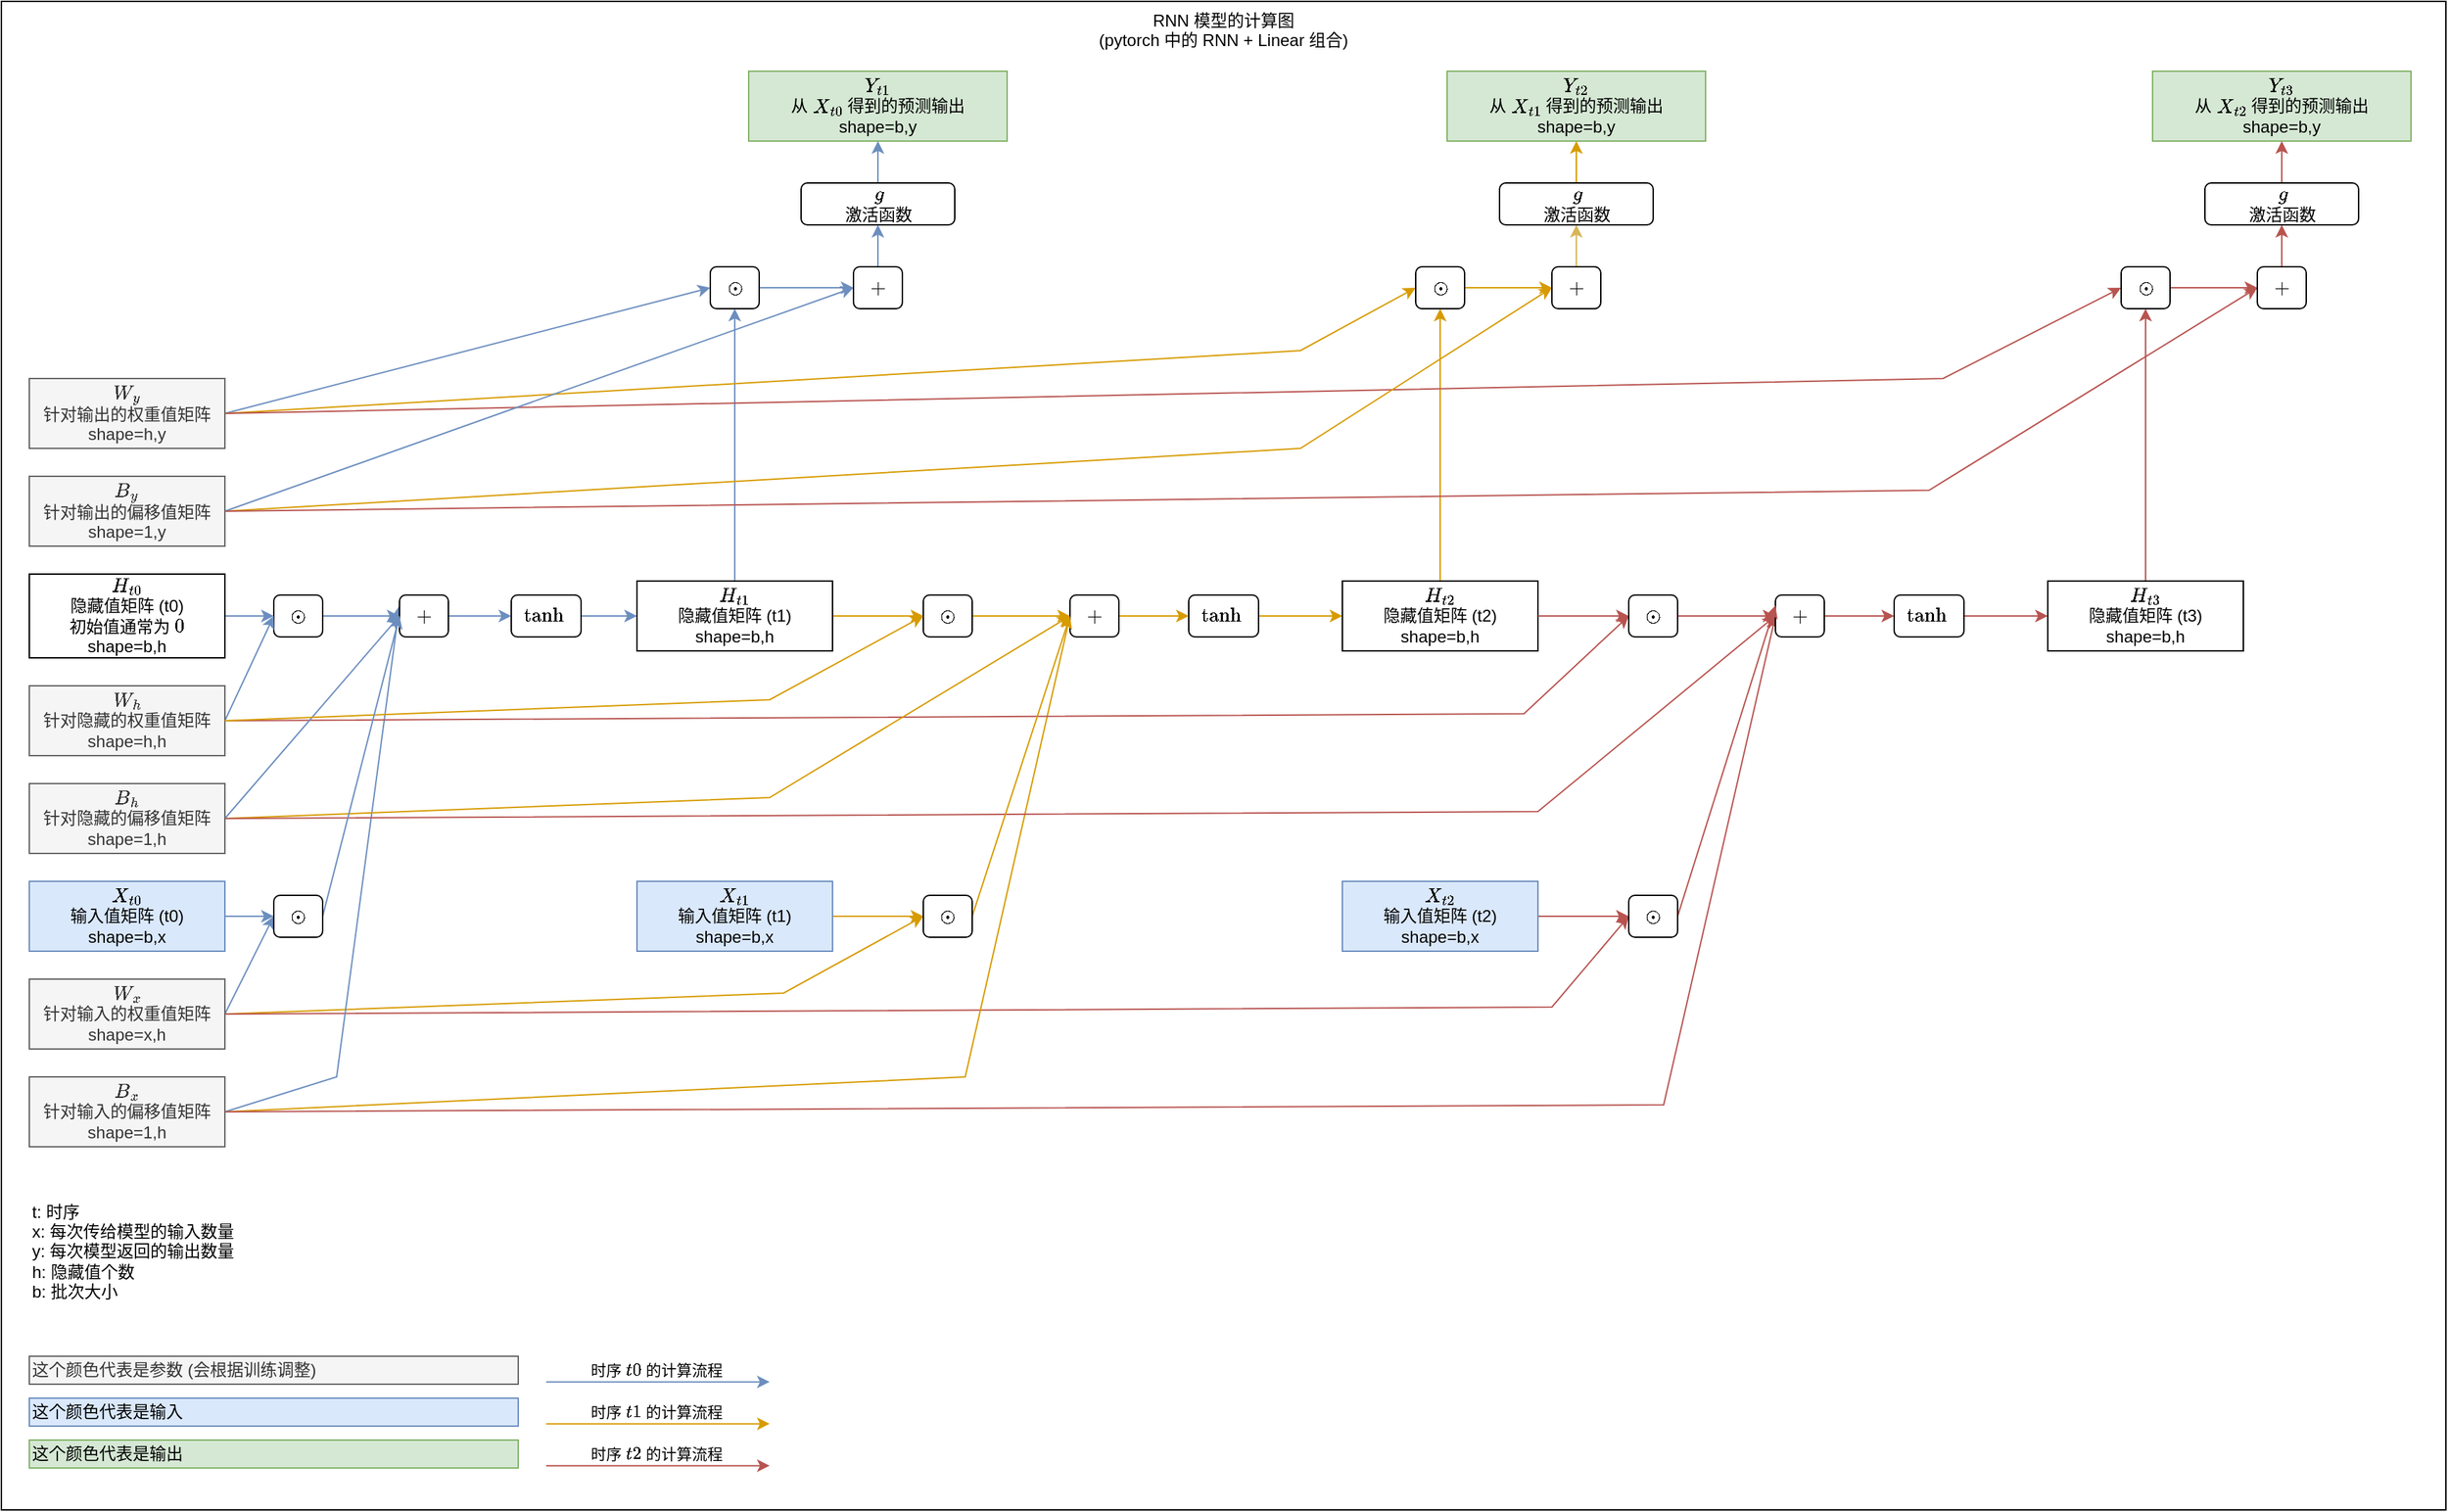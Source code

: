 <mxfile version="12.9.3" type="device"><diagram id="Z76twyX6353hD2i5-Gm8" name="Page-1"><mxGraphModel dx="946" dy="1704" grid="1" gridSize="10" guides="1" tooltips="1" connect="1" arrows="1" fold="1" page="1" pageScale="1" pageWidth="850" pageHeight="1100" math="1" shadow="0"><root><mxCell id="0"/><mxCell id="1" parent="0"/><mxCell id="bg-GJEDHr-ZJd9hM72yg-24" value="RNN 模型的计算图&lt;br&gt;(pytorch 中的 RNN + Linear 组合)" style="rounded=0;whiteSpace=wrap;html=1;align=center;verticalAlign=top;" parent="1" vertex="1"><mxGeometry x="40" y="-230" width="1750" height="1080" as="geometry"/></mxCell><mxCell id="bg-GJEDHr-ZJd9hM72yg-14" style="edgeStyle=none;rounded=0;orthogonalLoop=1;jettySize=auto;html=1;exitX=1;exitY=0.5;exitDx=0;exitDy=0;entryX=0;entryY=0.5;entryDx=0;entryDy=0;fillColor=#dae8fc;strokeColor=#6c8ebf;" parent="1" source="bg-GJEDHr-ZJd9hM72yg-4" target="bg-GJEDHr-ZJd9hM72yg-12" edge="1"><mxGeometry relative="1" as="geometry"/></mxCell><mxCell id="bg-GJEDHr-ZJd9hM72yg-4" value="`odot`" style="rounded=1;whiteSpace=wrap;html=1;" parent="1" vertex="1"><mxGeometry x="235" y="195" width="35" height="30" as="geometry"/></mxCell><mxCell id="YS35O92XSJqRHR133_rY-50" style="edgeStyle=none;rounded=0;jumpStyle=arc;jumpSize=12;orthogonalLoop=1;jettySize=auto;html=1;exitX=1;exitY=0.5;exitDx=0;exitDy=0;entryX=0;entryY=0.5;entryDx=0;entryDy=0;strokeColor=#6c8ebf;align=left;fillColor=#dae8fc;" parent="1" source="bg-GJEDHr-ZJd9hM72yg-7" target="YS35O92XSJqRHR133_rY-44" edge="1"><mxGeometry relative="1" as="geometry"/></mxCell><mxCell id="bg-GJEDHr-ZJd9hM72yg-7" value="`X_(t0)`&lt;br&gt;输入值矩阵 (t0)&lt;br&gt;shape=b,x" style="rounded=0;whiteSpace=wrap;html=1;fillColor=#dae8fc;strokeColor=#6c8ebf;" parent="1" vertex="1"><mxGeometry x="60" y="400" width="140" height="50" as="geometry"/></mxCell><mxCell id="YS35O92XSJqRHR133_rY-51" style="edgeStyle=none;rounded=0;jumpStyle=arc;jumpSize=12;orthogonalLoop=1;jettySize=auto;html=1;exitX=1;exitY=0.5;exitDx=0;exitDy=0;entryX=0;entryY=0.5;entryDx=0;entryDy=0;strokeColor=#6c8ebf;align=left;fillColor=#dae8fc;" parent="1" source="bg-GJEDHr-ZJd9hM72yg-8" target="YS35O92XSJqRHR133_rY-44" edge="1"><mxGeometry relative="1" as="geometry"/></mxCell><mxCell id="YS35O92XSJqRHR133_rY-63" style="edgeStyle=none;rounded=0;jumpStyle=none;jumpSize=12;orthogonalLoop=1;jettySize=auto;html=1;exitX=1;exitY=0.5;exitDx=0;exitDy=0;entryX=0;entryY=0.5;entryDx=0;entryDy=0;strokeColor=#d79b00;align=left;fillColor=#ffe6cc;" parent="1" source="bg-GJEDHr-ZJd9hM72yg-8" target="YS35O92XSJqRHR133_rY-61" edge="1"><mxGeometry relative="1" as="geometry"><Array as="points"><mxPoint x="600" y="480"/></Array></mxGeometry></mxCell><mxCell id="YS35O92XSJqRHR133_rY-96" style="edgeStyle=none;rounded=0;jumpStyle=none;jumpSize=12;orthogonalLoop=1;jettySize=auto;html=1;exitX=1;exitY=0.5;exitDx=0;exitDy=0;entryX=0;entryY=0.5;entryDx=0;entryDy=0;strokeColor=#b85450;align=left;fillColor=#f8cecc;" parent="1" source="bg-GJEDHr-ZJd9hM72yg-8" target="YS35O92XSJqRHR133_rY-93" edge="1"><mxGeometry relative="1" as="geometry"><Array as="points"><mxPoint x="1150" y="490"/></Array></mxGeometry></mxCell><mxCell id="bg-GJEDHr-ZJd9hM72yg-8" value="`W_x`&lt;br&gt;针对输入的权重值矩阵&lt;br&gt;shape=x,h" style="rounded=0;whiteSpace=wrap;html=1;glass=0;fillColor=#f5f5f5;strokeColor=#666666;fontColor=#333333;" parent="1" vertex="1"><mxGeometry x="60" y="470" width="140" height="50" as="geometry"/></mxCell><mxCell id="YS35O92XSJqRHR133_rY-54" style="edgeStyle=none;rounded=0;jumpStyle=none;jumpSize=12;orthogonalLoop=1;jettySize=auto;html=1;exitX=1;exitY=0.5;exitDx=0;exitDy=0;entryX=0;entryY=0.25;entryDx=0;entryDy=0;strokeColor=#6c8ebf;align=left;fillColor=#dae8fc;" parent="1" source="bg-GJEDHr-ZJd9hM72yg-10" target="bg-GJEDHr-ZJd9hM72yg-12" edge="1"><mxGeometry relative="1" as="geometry"><Array as="points"><mxPoint x="280" y="540"/></Array></mxGeometry></mxCell><mxCell id="YS35O92XSJqRHR133_rY-68" style="edgeStyle=none;rounded=0;jumpStyle=none;jumpSize=12;orthogonalLoop=1;jettySize=auto;html=1;exitX=1;exitY=0.5;exitDx=0;exitDy=0;entryX=0;entryY=0.5;entryDx=0;entryDy=0;strokeColor=#d79b00;align=left;fillColor=#ffe6cc;" parent="1" source="bg-GJEDHr-ZJd9hM72yg-10" target="YS35O92XSJqRHR133_rY-34" edge="1"><mxGeometry relative="1" as="geometry"><Array as="points"><mxPoint x="730" y="540"/></Array></mxGeometry></mxCell><mxCell id="YS35O92XSJqRHR133_rY-97" style="edgeStyle=none;rounded=0;jumpStyle=none;jumpSize=12;orthogonalLoop=1;jettySize=auto;html=1;exitX=1;exitY=0.5;exitDx=0;exitDy=0;entryX=0;entryY=0.5;entryDx=0;entryDy=0;strokeColor=#b85450;align=left;fillColor=#f8cecc;" parent="1" source="bg-GJEDHr-ZJd9hM72yg-10" target="YS35O92XSJqRHR133_rY-84" edge="1"><mxGeometry relative="1" as="geometry"><Array as="points"><mxPoint x="1230" y="560"/></Array></mxGeometry></mxCell><mxCell id="bg-GJEDHr-ZJd9hM72yg-10" value="`B_x`&lt;br&gt;针对输入的偏移值矩阵&lt;br&gt;shape=1,h" style="rounded=0;whiteSpace=wrap;html=1;fillColor=#f5f5f5;strokeColor=#666666;fontColor=#333333;" parent="1" vertex="1"><mxGeometry x="60" y="540" width="140" height="50" as="geometry"/></mxCell><mxCell id="bg-GJEDHr-ZJd9hM72yg-19" style="edgeStyle=none;rounded=0;orthogonalLoop=1;jettySize=auto;html=1;exitX=1;exitY=0.5;exitDx=0;exitDy=0;entryX=0;entryY=0.5;entryDx=0;entryDy=0;fillColor=#dae8fc;strokeColor=#6c8ebf;" parent="1" source="bg-GJEDHr-ZJd9hM72yg-12" target="bg-GJEDHr-ZJd9hM72yg-26" edge="1"><mxGeometry relative="1" as="geometry"/></mxCell><mxCell id="bg-GJEDHr-ZJd9hM72yg-12" value="`+`" style="rounded=1;whiteSpace=wrap;html=1;" parent="1" vertex="1"><mxGeometry x="325" y="195" width="35" height="30" as="geometry"/></mxCell><mxCell id="YS35O92XSJqRHR133_rY-13" style="rounded=0;orthogonalLoop=1;jettySize=auto;html=1;exitX=1;exitY=0.5;exitDx=0;exitDy=0;align=left;entryX=0;entryY=0.5;entryDx=0;entryDy=0;fillColor=#dae8fc;strokeColor=#6c8ebf;" parent="1" source="bg-GJEDHr-ZJd9hM72yg-26" target="YS35O92XSJqRHR133_rY-12" edge="1"><mxGeometry relative="1" as="geometry"><mxPoint x="515.0" y="240" as="sourcePoint"/></mxGeometry></mxCell><mxCell id="bg-GJEDHr-ZJd9hM72yg-26" value="`tanh`" style="rounded=1;whiteSpace=wrap;html=1;align=center;" parent="1" vertex="1"><mxGeometry x="405" y="195" width="50" height="30" as="geometry"/></mxCell><mxCell id="YS35O92XSJqRHR133_rY-4" value="t: 时序&lt;br&gt;x: 每次传给模型的输入数量&lt;br&gt;y: 每次模型返回的输出数量&lt;br&gt;h: 隐藏值个数&lt;br&gt;b: 批次大小" style="text;html=1;strokeColor=none;fillColor=none;align=left;verticalAlign=middle;whiteSpace=wrap;rounded=0;" parent="1" vertex="1"><mxGeometry x="60" y="620" width="180" height="90" as="geometry"/></mxCell><mxCell id="YS35O92XSJqRHR133_rY-43" style="edgeStyle=none;rounded=0;orthogonalLoop=1;jettySize=auto;html=1;exitX=1;exitY=0.5;exitDx=0;exitDy=0;entryX=0;entryY=0.5;entryDx=0;entryDy=0;align=left;fillColor=#ffe6cc;strokeColor=#d79b00;" parent="1" source="YS35O92XSJqRHR133_rY-12" target="YS35O92XSJqRHR133_rY-33" edge="1"><mxGeometry relative="1" as="geometry"/></mxCell><mxCell id="YS35O92XSJqRHR133_rY-102" style="edgeStyle=none;rounded=0;jumpStyle=none;jumpSize=12;orthogonalLoop=1;jettySize=auto;html=1;exitX=0.5;exitY=0;exitDx=0;exitDy=0;entryX=0.5;entryY=1;entryDx=0;entryDy=0;strokeColor=#6c8ebf;align=left;fillColor=#dae8fc;" parent="1" source="YS35O92XSJqRHR133_rY-12" target="YS35O92XSJqRHR133_rY-101" edge="1"><mxGeometry relative="1" as="geometry"/></mxCell><mxCell id="YS35O92XSJqRHR133_rY-12" value="`H_(t1)`&lt;br&gt;隐藏值矩阵 (t1)&lt;br&gt;shape=b,h" style="rounded=0;whiteSpace=wrap;html=1;" parent="1" vertex="1"><mxGeometry x="495" y="185" width="140" height="50" as="geometry"/></mxCell><mxCell id="YS35O92XSJqRHR133_rY-29" style="edgeStyle=none;rounded=0;orthogonalLoop=1;jettySize=auto;html=1;exitX=1;exitY=0.5;exitDx=0;exitDy=0;entryX=0;entryY=0.5;entryDx=0;entryDy=0;align=left;fillColor=#dae8fc;strokeColor=#6c8ebf;" parent="1" source="YS35O92XSJqRHR133_rY-15" target="bg-GJEDHr-ZJd9hM72yg-4" edge="1"><mxGeometry relative="1" as="geometry"/></mxCell><mxCell id="YS35O92XSJqRHR133_rY-88" style="edgeStyle=none;rounded=0;jumpStyle=none;jumpSize=12;orthogonalLoop=1;jettySize=auto;html=1;exitX=1;exitY=0.5;exitDx=0;exitDy=0;entryX=0;entryY=0.5;entryDx=0;entryDy=0;strokeColor=#b85450;align=left;fillColor=#f8cecc;" parent="1" source="YS35O92XSJqRHR133_rY-15" target="YS35O92XSJqRHR133_rY-82" edge="1"><mxGeometry relative="1" as="geometry"><Array as="points"><mxPoint x="1130" y="280"/></Array></mxGeometry></mxCell><mxCell id="YS35O92XSJqRHR133_rY-15" value="`W_h`&lt;br&gt;针对隐藏的权重值矩阵&lt;br&gt;shape=h,h" style="rounded=0;whiteSpace=wrap;html=1;fillColor=#f5f5f5;strokeColor=#666666;fontColor=#333333;" parent="1" vertex="1"><mxGeometry x="60" y="260" width="140" height="50" as="geometry"/></mxCell><mxCell id="YS35O92XSJqRHR133_rY-30" style="edgeStyle=none;rounded=0;orthogonalLoop=1;jettySize=auto;html=1;exitX=1;exitY=0.5;exitDx=0;exitDy=0;entryX=0;entryY=0.5;entryDx=0;entryDy=0;align=left;fillColor=#dae8fc;strokeColor=#6c8ebf;" parent="1" source="YS35O92XSJqRHR133_rY-16" target="bg-GJEDHr-ZJd9hM72yg-12" edge="1"><mxGeometry relative="1" as="geometry"/></mxCell><mxCell id="YS35O92XSJqRHR133_rY-41" style="edgeStyle=none;rounded=0;orthogonalLoop=1;jettySize=auto;html=1;exitX=1;exitY=0.5;exitDx=0;exitDy=0;entryX=0;entryY=0.5;entryDx=0;entryDy=0;align=left;fillColor=#ffe6cc;strokeColor=#d79b00;" parent="1" source="YS35O92XSJqRHR133_rY-16" target="YS35O92XSJqRHR133_rY-34" edge="1"><mxGeometry relative="1" as="geometry"><Array as="points"><mxPoint x="590" y="340"/></Array></mxGeometry></mxCell><mxCell id="YS35O92XSJqRHR133_rY-89" style="edgeStyle=none;rounded=0;jumpStyle=none;jumpSize=12;orthogonalLoop=1;jettySize=auto;html=1;exitX=1;exitY=0.5;exitDx=0;exitDy=0;entryX=0;entryY=0.5;entryDx=0;entryDy=0;strokeColor=#b85450;align=left;fillColor=#f8cecc;" parent="1" source="YS35O92XSJqRHR133_rY-16" target="YS35O92XSJqRHR133_rY-84" edge="1"><mxGeometry relative="1" as="geometry"><Array as="points"><mxPoint x="1140" y="350"/></Array></mxGeometry></mxCell><mxCell id="YS35O92XSJqRHR133_rY-16" value="`B_h`&lt;br&gt;针对隐藏的偏移值矩阵&lt;br&gt;shape=1,h" style="rounded=0;whiteSpace=wrap;html=1;fillColor=#f5f5f5;strokeColor=#666666;fontColor=#333333;" parent="1" vertex="1"><mxGeometry x="60" y="330" width="140" height="50" as="geometry"/></mxCell><mxCell id="YS35O92XSJqRHR133_rY-28" style="edgeStyle=none;rounded=0;orthogonalLoop=1;jettySize=auto;html=1;exitX=1;exitY=0.5;exitDx=0;exitDy=0;entryX=0;entryY=0.5;entryDx=0;entryDy=0;align=left;fillColor=#dae8fc;strokeColor=#6c8ebf;" parent="1" source="YS35O92XSJqRHR133_rY-27" target="bg-GJEDHr-ZJd9hM72yg-4" edge="1"><mxGeometry relative="1" as="geometry"/></mxCell><mxCell id="YS35O92XSJqRHR133_rY-27" value="`H_(t0)`&lt;br&gt;隐藏值矩阵 (t0)&lt;br&gt;初始值通常为 `0`&lt;br&gt;shape=b,h" style="rounded=0;whiteSpace=wrap;html=1;" parent="1" vertex="1"><mxGeometry x="60" y="180" width="140" height="60" as="geometry"/></mxCell><mxCell id="YS35O92XSJqRHR133_rY-42" style="edgeStyle=none;rounded=0;orthogonalLoop=1;jettySize=auto;html=1;exitX=1;exitY=0.5;exitDx=0;exitDy=0;entryX=0;entryY=0.5;entryDx=0;entryDy=0;align=left;fillColor=#ffe6cc;strokeColor=#d79b00;" parent="1" source="YS35O92XSJqRHR133_rY-33" target="YS35O92XSJqRHR133_rY-34" edge="1"><mxGeometry relative="1" as="geometry"/></mxCell><mxCell id="YS35O92XSJqRHR133_rY-33" value="`odot`" style="rounded=1;whiteSpace=wrap;html=1;" parent="1" vertex="1"><mxGeometry x="700" y="195" width="35" height="30" as="geometry"/></mxCell><mxCell id="YS35O92XSJqRHR133_rY-57" style="edgeStyle=none;rounded=0;jumpStyle=none;jumpSize=12;orthogonalLoop=1;jettySize=auto;html=1;exitX=1;exitY=0.5;exitDx=0;exitDy=0;entryX=0;entryY=0.5;entryDx=0;entryDy=0;strokeColor=#d79b00;align=left;fillColor=#ffe6cc;" parent="1" source="YS35O92XSJqRHR133_rY-34" target="YS35O92XSJqRHR133_rY-56" edge="1"><mxGeometry relative="1" as="geometry"/></mxCell><mxCell id="YS35O92XSJqRHR133_rY-34" value="`+`" style="rounded=1;whiteSpace=wrap;html=1;" parent="1" vertex="1"><mxGeometry x="805" y="195" width="35" height="30" as="geometry"/></mxCell><mxCell id="YS35O92XSJqRHR133_rY-40" style="edgeStyle=none;rounded=0;orthogonalLoop=1;jettySize=auto;html=1;exitX=1;exitY=0.5;exitDx=0;exitDy=0;entryX=0;entryY=0.5;entryDx=0;entryDy=0;align=left;strokeColor=#d79b00;jumpStyle=none;jumpSize=12;fillColor=#ffe6cc;" parent="1" source="YS35O92XSJqRHR133_rY-15" target="YS35O92XSJqRHR133_rY-33" edge="1"><mxGeometry relative="1" as="geometry"><Array as="points"><mxPoint x="590" y="270"/></Array></mxGeometry></mxCell><mxCell id="YS35O92XSJqRHR133_rY-53" style="edgeStyle=none;rounded=0;jumpStyle=none;jumpSize=12;orthogonalLoop=1;jettySize=auto;html=1;exitX=1;exitY=0.5;exitDx=0;exitDy=0;entryX=0;entryY=0.5;entryDx=0;entryDy=0;strokeColor=#6c8ebf;align=left;fillColor=#dae8fc;" parent="1" source="YS35O92XSJqRHR133_rY-44" target="bg-GJEDHr-ZJd9hM72yg-12" edge="1"><mxGeometry relative="1" as="geometry"/></mxCell><mxCell id="YS35O92XSJqRHR133_rY-44" value="`odot`" style="rounded=1;whiteSpace=wrap;html=1;" parent="1" vertex="1"><mxGeometry x="235" y="410" width="35" height="30" as="geometry"/></mxCell><mxCell id="YS35O92XSJqRHR133_rY-70" style="edgeStyle=none;rounded=0;jumpStyle=none;jumpSize=12;orthogonalLoop=1;jettySize=auto;html=1;exitX=1;exitY=0.5;exitDx=0;exitDy=0;entryX=0;entryY=0.5;entryDx=0;entryDy=0;strokeColor=#d79b00;align=left;fillColor=#ffe6cc;" parent="1" source="YS35O92XSJqRHR133_rY-56" target="YS35O92XSJqRHR133_rY-69" edge="1"><mxGeometry relative="1" as="geometry"/></mxCell><mxCell id="YS35O92XSJqRHR133_rY-56" value="`tanh`" style="rounded=1;whiteSpace=wrap;html=1;align=center;" parent="1" vertex="1"><mxGeometry x="890" y="195" width="50" height="30" as="geometry"/></mxCell><mxCell id="YS35O92XSJqRHR133_rY-62" style="edgeStyle=none;rounded=0;jumpStyle=none;jumpSize=12;orthogonalLoop=1;jettySize=auto;html=1;exitX=1;exitY=0.5;exitDx=0;exitDy=0;entryX=0;entryY=0.5;entryDx=0;entryDy=0;strokeColor=#d79b00;align=left;fillColor=#ffe6cc;" parent="1" source="YS35O92XSJqRHR133_rY-58" target="YS35O92XSJqRHR133_rY-61" edge="1"><mxGeometry relative="1" as="geometry"/></mxCell><mxCell id="YS35O92XSJqRHR133_rY-58" value="`X_(t1)`&lt;br&gt;输入值矩阵 (t1)&lt;br&gt;shape=b,x" style="rounded=0;whiteSpace=wrap;html=1;fillColor=#dae8fc;strokeColor=#6c8ebf;" parent="1" vertex="1"><mxGeometry x="495" y="400" width="140" height="50" as="geometry"/></mxCell><mxCell id="YS35O92XSJqRHR133_rY-59" value="`Y_(t1)`&lt;br&gt;从 `X_(t0)` 得到的预测输出&lt;br&gt;shape=b,y" style="rounded=0;whiteSpace=wrap;html=1;fillColor=#d5e8d4;strokeColor=#82b366;" parent="1" vertex="1"><mxGeometry x="575" y="-180" width="185" height="50" as="geometry"/></mxCell><mxCell id="YS35O92XSJqRHR133_rY-67" style="edgeStyle=none;rounded=0;jumpStyle=none;jumpSize=12;orthogonalLoop=1;jettySize=auto;html=1;exitX=1;exitY=0.5;exitDx=0;exitDy=0;entryX=0;entryY=0.5;entryDx=0;entryDy=0;strokeColor=#d79b00;align=left;fillColor=#ffe6cc;" parent="1" source="YS35O92XSJqRHR133_rY-61" target="YS35O92XSJqRHR133_rY-34" edge="1"><mxGeometry relative="1" as="geometry"/></mxCell><mxCell id="YS35O92XSJqRHR133_rY-61" value="`odot`" style="rounded=1;whiteSpace=wrap;html=1;" parent="1" vertex="1"><mxGeometry x="700" y="410" width="35" height="30" as="geometry"/></mxCell><mxCell id="YS35O92XSJqRHR133_rY-111" style="edgeStyle=none;rounded=0;jumpStyle=none;jumpSize=12;orthogonalLoop=1;jettySize=auto;html=1;exitX=0.5;exitY=0;exitDx=0;exitDy=0;strokeColor=#d79b00;align=left;fillColor=#ffe6cc;" parent="1" source="YS35O92XSJqRHR133_rY-69" target="YS35O92XSJqRHR133_rY-110" edge="1"><mxGeometry relative="1" as="geometry"/></mxCell><mxCell id="YS35O92XSJqRHR133_rY-69" value="`H_(t2)`&lt;br&gt;隐藏值矩阵 (t2)&lt;br&gt;shape=b,h" style="rounded=0;whiteSpace=wrap;html=1;" parent="1" vertex="1"><mxGeometry x="1000" y="185" width="140" height="50" as="geometry"/></mxCell><mxCell id="YS35O92XSJqRHR133_rY-71" value="`Y_(t2)`&lt;br&gt;从 `X_(t1)` 得到的预测输出&lt;br&gt;shape=b,y" style="rounded=0;whiteSpace=wrap;html=1;fillColor=#d5e8d4;strokeColor=#82b366;" parent="1" vertex="1"><mxGeometry x="1075" y="-180" width="185" height="50" as="geometry"/></mxCell><mxCell id="YS35O92XSJqRHR133_rY-77" value="时序 `t1` 的计算流程" style="endArrow=classic;html=1;strokeColor=#d79b00;align=left;fillColor=#ffe6cc;" parent="1" edge="1"><mxGeometry x="-0.625" y="8" width="50" height="50" relative="1" as="geometry"><mxPoint x="430" y="788.33" as="sourcePoint"/><mxPoint x="590" y="788.33" as="targetPoint"/><mxPoint as="offset"/></mxGeometry></mxCell><mxCell id="YS35O92XSJqRHR133_rY-78" value="时序 `t0` 的计算流程" style="endArrow=classic;html=1;strokeColor=#6c8ebf;align=left;fillColor=#dae8fc;" parent="1" edge="1"><mxGeometry x="-0.625" y="8" width="50" height="50" relative="1" as="geometry"><mxPoint x="430" y="758.33" as="sourcePoint"/><mxPoint x="590.0" y="758.33" as="targetPoint"/><mxPoint as="offset"/></mxGeometry></mxCell><mxCell id="YS35O92XSJqRHR133_rY-80" style="edgeStyle=none;rounded=0;orthogonalLoop=1;jettySize=auto;html=1;exitX=1;exitY=0.5;exitDx=0;exitDy=0;entryX=0;entryY=0.5;entryDx=0;entryDy=0;align=left;fillColor=#f8cecc;strokeColor=#b85450;" parent="1" target="YS35O92XSJqRHR133_rY-82" edge="1"><mxGeometry relative="1" as="geometry"><mxPoint x="1140.0" y="210" as="sourcePoint"/></mxGeometry></mxCell><mxCell id="YS35O92XSJqRHR133_rY-81" style="edgeStyle=none;rounded=0;orthogonalLoop=1;jettySize=auto;html=1;exitX=1;exitY=0.5;exitDx=0;exitDy=0;entryX=0;entryY=0.5;entryDx=0;entryDy=0;align=left;fillColor=#f8cecc;strokeColor=#b85450;" parent="1" source="YS35O92XSJqRHR133_rY-82" target="YS35O92XSJqRHR133_rY-84" edge="1"><mxGeometry relative="1" as="geometry"/></mxCell><mxCell id="YS35O92XSJqRHR133_rY-82" value="`odot`" style="rounded=1;whiteSpace=wrap;html=1;" parent="1" vertex="1"><mxGeometry x="1205" y="195" width="35" height="30" as="geometry"/></mxCell><mxCell id="YS35O92XSJqRHR133_rY-83" style="edgeStyle=none;rounded=0;jumpStyle=none;jumpSize=12;orthogonalLoop=1;jettySize=auto;html=1;exitX=1;exitY=0.5;exitDx=0;exitDy=0;entryX=0;entryY=0.5;entryDx=0;entryDy=0;strokeColor=#b85450;align=left;fillColor=#f8cecc;" parent="1" source="YS35O92XSJqRHR133_rY-84" target="YS35O92XSJqRHR133_rY-86" edge="1"><mxGeometry relative="1" as="geometry"/></mxCell><mxCell id="YS35O92XSJqRHR133_rY-84" value="`+`" style="rounded=1;whiteSpace=wrap;html=1;" parent="1" vertex="1"><mxGeometry x="1310" y="195" width="35" height="30" as="geometry"/></mxCell><mxCell id="YS35O92XSJqRHR133_rY-85" style="edgeStyle=none;rounded=0;jumpStyle=none;jumpSize=12;orthogonalLoop=1;jettySize=auto;html=1;exitX=1;exitY=0.5;exitDx=0;exitDy=0;entryX=0;entryY=0.5;entryDx=0;entryDy=0;strokeColor=#b85450;align=left;fillColor=#f8cecc;" parent="1" source="YS35O92XSJqRHR133_rY-86" target="YS35O92XSJqRHR133_rY-87" edge="1"><mxGeometry relative="1" as="geometry"/></mxCell><mxCell id="YS35O92XSJqRHR133_rY-86" value="`tanh`" style="rounded=1;whiteSpace=wrap;html=1;align=center;" parent="1" vertex="1"><mxGeometry x="1395" y="195" width="50" height="30" as="geometry"/></mxCell><mxCell id="YS35O92XSJqRHR133_rY-115" style="edgeStyle=none;rounded=0;jumpStyle=none;jumpSize=12;orthogonalLoop=1;jettySize=auto;html=1;exitX=0.5;exitY=0;exitDx=0;exitDy=0;entryX=0.5;entryY=1;entryDx=0;entryDy=0;strokeColor=#b85450;align=left;fillColor=#f8cecc;" parent="1" source="YS35O92XSJqRHR133_rY-87" target="YS35O92XSJqRHR133_rY-113" edge="1"><mxGeometry relative="1" as="geometry"/></mxCell><mxCell id="YS35O92XSJqRHR133_rY-87" value="`H_(t3)`&lt;br&gt;隐藏值矩阵 (t3)&lt;br&gt;shape=b,h" style="rounded=0;whiteSpace=wrap;html=1;" parent="1" vertex="1"><mxGeometry x="1505" y="185" width="140" height="50" as="geometry"/></mxCell><mxCell id="YS35O92XSJqRHR133_rY-90" value="`Y_(t3)`&lt;br&gt;从 `X_(t2)` 得到的预测输出&lt;br&gt;shape=b,y" style="rounded=0;whiteSpace=wrap;html=1;fillColor=#d5e8d4;strokeColor=#82b366;" parent="1" vertex="1"><mxGeometry x="1580" y="-180" width="185" height="50" as="geometry"/></mxCell><mxCell id="YS35O92XSJqRHR133_rY-94" style="edgeStyle=none;rounded=0;jumpStyle=none;jumpSize=12;orthogonalLoop=1;jettySize=auto;html=1;exitX=1;exitY=0.5;exitDx=0;exitDy=0;entryX=0;entryY=0.5;entryDx=0;entryDy=0;strokeColor=#b85450;align=left;fillColor=#f8cecc;" parent="1" source="YS35O92XSJqRHR133_rY-92" target="YS35O92XSJqRHR133_rY-93" edge="1"><mxGeometry relative="1" as="geometry"/></mxCell><mxCell id="YS35O92XSJqRHR133_rY-92" value="`X_(t2)`&lt;br&gt;输入值矩阵 (t2)&lt;br&gt;shape=b,x" style="rounded=0;whiteSpace=wrap;html=1;fillColor=#dae8fc;strokeColor=#6c8ebf;" parent="1" vertex="1"><mxGeometry x="1000" y="400" width="140" height="50" as="geometry"/></mxCell><mxCell id="YS35O92XSJqRHR133_rY-95" style="edgeStyle=none;rounded=0;jumpStyle=none;jumpSize=12;orthogonalLoop=1;jettySize=auto;html=1;exitX=1;exitY=0.5;exitDx=0;exitDy=0;entryX=0;entryY=0.25;entryDx=0;entryDy=0;strokeColor=#b85450;align=left;fillColor=#f8cecc;" parent="1" source="YS35O92XSJqRHR133_rY-93" target="YS35O92XSJqRHR133_rY-84" edge="1"><mxGeometry relative="1" as="geometry"/></mxCell><mxCell id="YS35O92XSJqRHR133_rY-93" value="`odot`" style="rounded=1;whiteSpace=wrap;html=1;" parent="1" vertex="1"><mxGeometry x="1205" y="410" width="35" height="30" as="geometry"/></mxCell><mxCell id="YS35O92XSJqRHR133_rY-98" value="时序 `t2` 的计算流程" style="endArrow=classic;html=1;strokeColor=#b85450;align=left;fillColor=#f8cecc;" parent="1" edge="1"><mxGeometry x="-0.625" y="8" width="50" height="50" relative="1" as="geometry"><mxPoint x="430" y="818.33" as="sourcePoint"/><mxPoint x="590.0" y="818.33" as="targetPoint"/><mxPoint as="offset"/></mxGeometry></mxCell><mxCell id="YS35O92XSJqRHR133_rY-103" style="edgeStyle=none;rounded=0;jumpStyle=none;jumpSize=12;orthogonalLoop=1;jettySize=auto;html=1;exitX=1;exitY=0.5;exitDx=0;exitDy=0;entryX=0;entryY=0.5;entryDx=0;entryDy=0;strokeColor=#6c8ebf;align=left;fillColor=#dae8fc;" parent="1" source="YS35O92XSJqRHR133_rY-99" target="YS35O92XSJqRHR133_rY-101" edge="1"><mxGeometry relative="1" as="geometry"/></mxCell><mxCell id="YS35O92XSJqRHR133_rY-112" style="edgeStyle=none;rounded=0;jumpStyle=none;jumpSize=12;orthogonalLoop=1;jettySize=auto;html=1;exitX=1;exitY=0.5;exitDx=0;exitDy=0;entryX=0;entryY=0.5;entryDx=0;entryDy=0;strokeColor=#d79b00;align=left;fillColor=#ffe6cc;" parent="1" source="YS35O92XSJqRHR133_rY-99" target="YS35O92XSJqRHR133_rY-110" edge="1"><mxGeometry relative="1" as="geometry"><Array as="points"><mxPoint x="970" y="20"/></Array></mxGeometry></mxCell><mxCell id="YS35O92XSJqRHR133_rY-114" style="edgeStyle=none;rounded=0;jumpStyle=none;jumpSize=12;orthogonalLoop=1;jettySize=auto;html=1;exitX=1;exitY=0.5;exitDx=0;exitDy=0;entryX=0;entryY=0.5;entryDx=0;entryDy=0;strokeColor=#b85450;align=left;fillColor=#f8cecc;" parent="1" source="YS35O92XSJqRHR133_rY-99" target="YS35O92XSJqRHR133_rY-113" edge="1"><mxGeometry relative="1" as="geometry"><Array as="points"><mxPoint x="1430" y="40"/></Array></mxGeometry></mxCell><mxCell id="YS35O92XSJqRHR133_rY-99" value="`W_y`&lt;br&gt;针对输出的权重值矩阵&lt;br&gt;shape=h,y" style="rounded=0;whiteSpace=wrap;html=1;fillColor=#f5f5f5;strokeColor=#666666;fontColor=#333333;" parent="1" vertex="1"><mxGeometry x="60" y="40" width="140" height="50" as="geometry"/></mxCell><mxCell id="YS35O92XSJqRHR133_rY-117" style="edgeStyle=none;rounded=0;jumpStyle=none;jumpSize=12;orthogonalLoop=1;jettySize=auto;html=1;exitX=1;exitY=0.5;exitDx=0;exitDy=0;entryX=0;entryY=0.5;entryDx=0;entryDy=0;strokeColor=#d79b00;align=left;fillColor=#ffe6cc;" parent="1" source="YS35O92XSJqRHR133_rY-100" target="YS35O92XSJqRHR133_rY-116" edge="1"><mxGeometry relative="1" as="geometry"><Array as="points"><mxPoint x="970" y="90"/></Array></mxGeometry></mxCell><mxCell id="YS35O92XSJqRHR133_rY-120" style="edgeStyle=none;rounded=0;jumpStyle=none;jumpSize=12;orthogonalLoop=1;jettySize=auto;html=1;exitX=1;exitY=0.5;exitDx=0;exitDy=0;entryX=0;entryY=0.5;entryDx=0;entryDy=0;strokeColor=#6c8ebf;align=left;fillColor=#dae8fc;" parent="1" source="YS35O92XSJqRHR133_rY-100" target="YS35O92XSJqRHR133_rY-104" edge="1"><mxGeometry relative="1" as="geometry"/></mxCell><mxCell id="YS35O92XSJqRHR133_rY-121" style="edgeStyle=none;rounded=0;jumpStyle=none;jumpSize=12;orthogonalLoop=1;jettySize=auto;html=1;exitX=1;exitY=0.5;exitDx=0;exitDy=0;strokeColor=#b85450;align=left;fillColor=#f8cecc;entryX=0;entryY=0.5;entryDx=0;entryDy=0;" parent="1" source="YS35O92XSJqRHR133_rY-100" target="YS35O92XSJqRHR133_rY-123" edge="1"><mxGeometry relative="1" as="geometry"><mxPoint x="1575" y="10" as="targetPoint"/><Array as="points"><mxPoint x="1420" y="120"/></Array></mxGeometry></mxCell><mxCell id="YS35O92XSJqRHR133_rY-100" value="`B_y`&lt;br&gt;针对输出的偏移值矩阵&lt;br&gt;shape=1,y" style="rounded=0;whiteSpace=wrap;html=1;fillColor=#f5f5f5;strokeColor=#666666;fontColor=#333333;" parent="1" vertex="1"><mxGeometry x="60" y="110" width="140" height="50" as="geometry"/></mxCell><mxCell id="YS35O92XSJqRHR133_rY-109" style="edgeStyle=none;rounded=0;jumpStyle=none;jumpSize=12;orthogonalLoop=1;jettySize=auto;html=1;exitX=1;exitY=0.5;exitDx=0;exitDy=0;strokeColor=#6c8ebf;align=left;fillColor=#dae8fc;" parent="1" source="YS35O92XSJqRHR133_rY-101" target="YS35O92XSJqRHR133_rY-104" edge="1"><mxGeometry relative="1" as="geometry"/></mxCell><mxCell id="YS35O92XSJqRHR133_rY-101" value="`odot`" style="rounded=1;whiteSpace=wrap;html=1;" parent="1" vertex="1"><mxGeometry x="547.5" y="-40" width="35" height="30" as="geometry"/></mxCell><mxCell id="YS35O92XSJqRHR133_rY-126" style="edgeStyle=none;rounded=0;jumpStyle=none;jumpSize=12;orthogonalLoop=1;jettySize=auto;html=1;exitX=0.5;exitY=0;exitDx=0;exitDy=0;entryX=0.5;entryY=1;entryDx=0;entryDy=0;strokeColor=#6c8ebf;align=left;fillColor=#dae8fc;" parent="1" source="YS35O92XSJqRHR133_rY-104" target="YS35O92XSJqRHR133_rY-125" edge="1"><mxGeometry relative="1" as="geometry"/></mxCell><mxCell id="YS35O92XSJqRHR133_rY-104" value="`+`" style="rounded=1;whiteSpace=wrap;html=1;" parent="1" vertex="1"><mxGeometry x="650" y="-40" width="35" height="30" as="geometry"/></mxCell><mxCell id="YS35O92XSJqRHR133_rY-122" style="edgeStyle=none;rounded=0;jumpStyle=none;jumpSize=12;orthogonalLoop=1;jettySize=auto;html=1;exitX=1;exitY=0.5;exitDx=0;exitDy=0;entryX=0;entryY=0.5;entryDx=0;entryDy=0;strokeColor=#d79b00;align=left;fillColor=#ffe6cc;" parent="1" source="YS35O92XSJqRHR133_rY-110" target="YS35O92XSJqRHR133_rY-116" edge="1"><mxGeometry relative="1" as="geometry"/></mxCell><mxCell id="YS35O92XSJqRHR133_rY-110" value="`odot`" style="rounded=1;whiteSpace=wrap;html=1;" parent="1" vertex="1"><mxGeometry x="1052.5" y="-40" width="35" height="30" as="geometry"/></mxCell><mxCell id="YS35O92XSJqRHR133_rY-124" style="edgeStyle=none;rounded=0;jumpStyle=none;jumpSize=12;orthogonalLoop=1;jettySize=auto;html=1;exitX=1;exitY=0.5;exitDx=0;exitDy=0;entryX=0;entryY=0.5;entryDx=0;entryDy=0;strokeColor=#b85450;align=left;fillColor=#f8cecc;" parent="1" source="YS35O92XSJqRHR133_rY-113" target="YS35O92XSJqRHR133_rY-123" edge="1"><mxGeometry relative="1" as="geometry"/></mxCell><mxCell id="YS35O92XSJqRHR133_rY-113" value="`odot`" style="rounded=1;whiteSpace=wrap;html=1;" parent="1" vertex="1"><mxGeometry x="1557.5" y="-40" width="35" height="30" as="geometry"/></mxCell><mxCell id="YS35O92XSJqRHR133_rY-130" style="edgeStyle=none;rounded=0;jumpStyle=none;jumpSize=12;orthogonalLoop=1;jettySize=auto;html=1;exitX=0.5;exitY=0;exitDx=0;exitDy=0;entryX=0.5;entryY=1;entryDx=0;entryDy=0;strokeColor=#d6b656;align=left;fillColor=#fff2cc;" parent="1" source="YS35O92XSJqRHR133_rY-116" target="YS35O92XSJqRHR133_rY-128" edge="1"><mxGeometry relative="1" as="geometry"/></mxCell><mxCell id="YS35O92XSJqRHR133_rY-116" value="`+`" style="rounded=1;whiteSpace=wrap;html=1;" parent="1" vertex="1"><mxGeometry x="1150" y="-40" width="35" height="30" as="geometry"/></mxCell><mxCell id="YS35O92XSJqRHR133_rY-133" style="edgeStyle=none;rounded=0;jumpStyle=none;jumpSize=12;orthogonalLoop=1;jettySize=auto;html=1;exitX=0.5;exitY=0;exitDx=0;exitDy=0;entryX=0.5;entryY=1;entryDx=0;entryDy=0;strokeColor=#b85450;align=left;fillColor=#f8cecc;" parent="1" source="YS35O92XSJqRHR133_rY-123" target="YS35O92XSJqRHR133_rY-132" edge="1"><mxGeometry relative="1" as="geometry"/></mxCell><mxCell id="YS35O92XSJqRHR133_rY-123" value="`+`" style="rounded=1;whiteSpace=wrap;html=1;" parent="1" vertex="1"><mxGeometry x="1655" y="-40" width="35" height="30" as="geometry"/></mxCell><mxCell id="YS35O92XSJqRHR133_rY-127" style="edgeStyle=none;rounded=0;jumpStyle=none;jumpSize=12;orthogonalLoop=1;jettySize=auto;html=1;exitX=0.5;exitY=0;exitDx=0;exitDy=0;entryX=0.5;entryY=1;entryDx=0;entryDy=0;strokeColor=#6c8ebf;align=left;fillColor=#dae8fc;" parent="1" source="YS35O92XSJqRHR133_rY-125" target="YS35O92XSJqRHR133_rY-59" edge="1"><mxGeometry relative="1" as="geometry"/></mxCell><mxCell id="YS35O92XSJqRHR133_rY-125" value="`g`&lt;br&gt;激活函数" style="rounded=1;whiteSpace=wrap;html=1;align=center;" parent="1" vertex="1"><mxGeometry x="612.5" y="-100" width="110" height="30" as="geometry"/></mxCell><mxCell id="YS35O92XSJqRHR133_rY-131" style="edgeStyle=none;rounded=0;jumpStyle=none;jumpSize=12;orthogonalLoop=1;jettySize=auto;html=1;exitX=0.5;exitY=0;exitDx=0;exitDy=0;strokeColor=#d79b00;align=left;fillColor=#ffe6cc;" parent="1" source="YS35O92XSJqRHR133_rY-128" target="YS35O92XSJqRHR133_rY-71" edge="1"><mxGeometry relative="1" as="geometry"/></mxCell><mxCell id="YS35O92XSJqRHR133_rY-128" value="`g`&lt;br&gt;激活函数" style="rounded=1;whiteSpace=wrap;html=1;align=center;" parent="1" vertex="1"><mxGeometry x="1112.5" y="-100" width="110" height="30" as="geometry"/></mxCell><mxCell id="YS35O92XSJqRHR133_rY-134" style="edgeStyle=none;rounded=0;jumpStyle=none;jumpSize=12;orthogonalLoop=1;jettySize=auto;html=1;exitX=0.5;exitY=0;exitDx=0;exitDy=0;entryX=0.5;entryY=1;entryDx=0;entryDy=0;strokeColor=#b85450;align=left;fillColor=#f8cecc;" parent="1" source="YS35O92XSJqRHR133_rY-132" target="YS35O92XSJqRHR133_rY-90" edge="1"><mxGeometry relative="1" as="geometry"/></mxCell><mxCell id="YS35O92XSJqRHR133_rY-132" value="`g`&lt;br&gt;激活函数" style="rounded=1;whiteSpace=wrap;html=1;align=center;" parent="1" vertex="1"><mxGeometry x="1617.5" y="-100" width="110" height="30" as="geometry"/></mxCell><mxCell id="QyrczPPmPc_B1XBzqvV6-1" value="这个颜色代表是参数 (会根据训练调整)" style="rounded=0;whiteSpace=wrap;html=1;fillColor=#f5f5f5;strokeColor=#666666;fontColor=#333333;align=left;" parent="1" vertex="1"><mxGeometry x="60" y="740" width="350" height="20" as="geometry"/></mxCell><mxCell id="QyrczPPmPc_B1XBzqvV6-2" value="这个颜色代表是输入" style="rounded=0;whiteSpace=wrap;html=1;fillColor=#dae8fc;strokeColor=#6c8ebf;align=left;" parent="1" vertex="1"><mxGeometry x="60" y="770" width="350" height="20" as="geometry"/></mxCell><mxCell id="QyrczPPmPc_B1XBzqvV6-3" value="这个颜色代表是输出" style="rounded=0;whiteSpace=wrap;html=1;fillColor=#d5e8d4;strokeColor=#82b366;align=left;" parent="1" vertex="1"><mxGeometry x="60" y="800" width="350" height="20" as="geometry"/></mxCell></root></mxGraphModel></diagram></mxfile>
